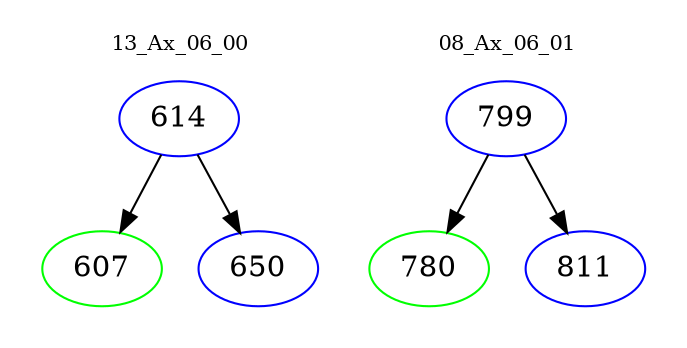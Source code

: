 digraph{
subgraph cluster_0 {
color = white
label = "13_Ax_06_00";
fontsize=10;
T0_614 [label="614", color="blue"]
T0_614 -> T0_607 [color="black"]
T0_607 [label="607", color="green"]
T0_614 -> T0_650 [color="black"]
T0_650 [label="650", color="blue"]
}
subgraph cluster_1 {
color = white
label = "08_Ax_06_01";
fontsize=10;
T1_799 [label="799", color="blue"]
T1_799 -> T1_780 [color="black"]
T1_780 [label="780", color="green"]
T1_799 -> T1_811 [color="black"]
T1_811 [label="811", color="blue"]
}
}
